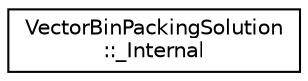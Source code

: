 digraph "Graphical Class Hierarchy"
{
 // LATEX_PDF_SIZE
  edge [fontname="Helvetica",fontsize="10",labelfontname="Helvetica",labelfontsize="10"];
  node [fontname="Helvetica",fontsize="10",shape=record];
  rankdir="LR";
  Node0 [label="VectorBinPackingSolution\l::_Internal",height=0.2,width=0.4,color="black", fillcolor="white", style="filled",URL="$classoperations__research_1_1packing_1_1vbp_1_1_vector_bin_packing_solution_1_1___internal.html",tooltip=" "];
}

